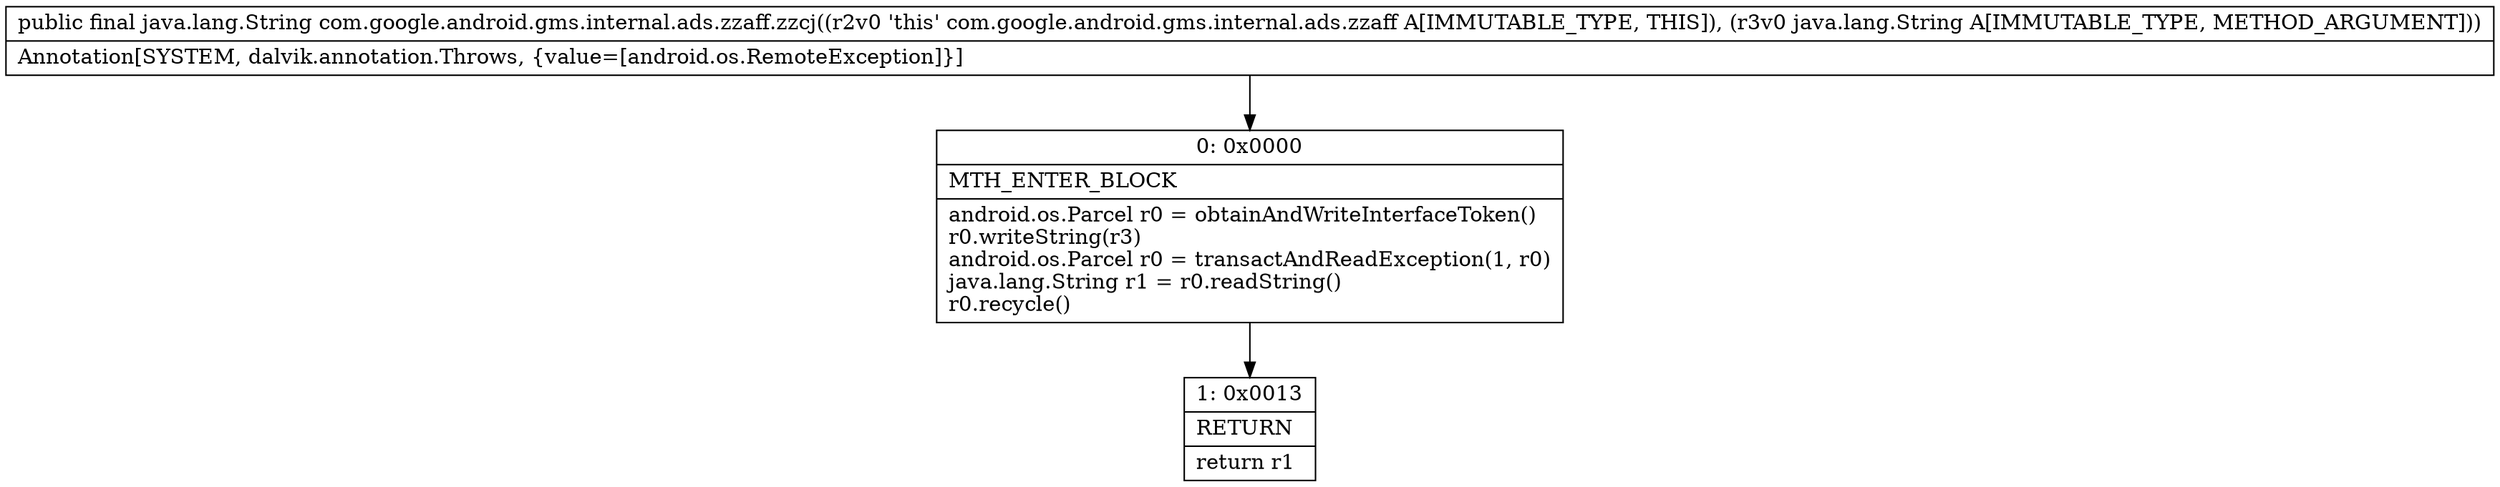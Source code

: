 digraph "CFG forcom.google.android.gms.internal.ads.zzaff.zzcj(Ljava\/lang\/String;)Ljava\/lang\/String;" {
Node_0 [shape=record,label="{0\:\ 0x0000|MTH_ENTER_BLOCK\l|android.os.Parcel r0 = obtainAndWriteInterfaceToken()\lr0.writeString(r3)\landroid.os.Parcel r0 = transactAndReadException(1, r0)\ljava.lang.String r1 = r0.readString()\lr0.recycle()\l}"];
Node_1 [shape=record,label="{1\:\ 0x0013|RETURN\l|return r1\l}"];
MethodNode[shape=record,label="{public final java.lang.String com.google.android.gms.internal.ads.zzaff.zzcj((r2v0 'this' com.google.android.gms.internal.ads.zzaff A[IMMUTABLE_TYPE, THIS]), (r3v0 java.lang.String A[IMMUTABLE_TYPE, METHOD_ARGUMENT]))  | Annotation[SYSTEM, dalvik.annotation.Throws, \{value=[android.os.RemoteException]\}]\l}"];
MethodNode -> Node_0;
Node_0 -> Node_1;
}

